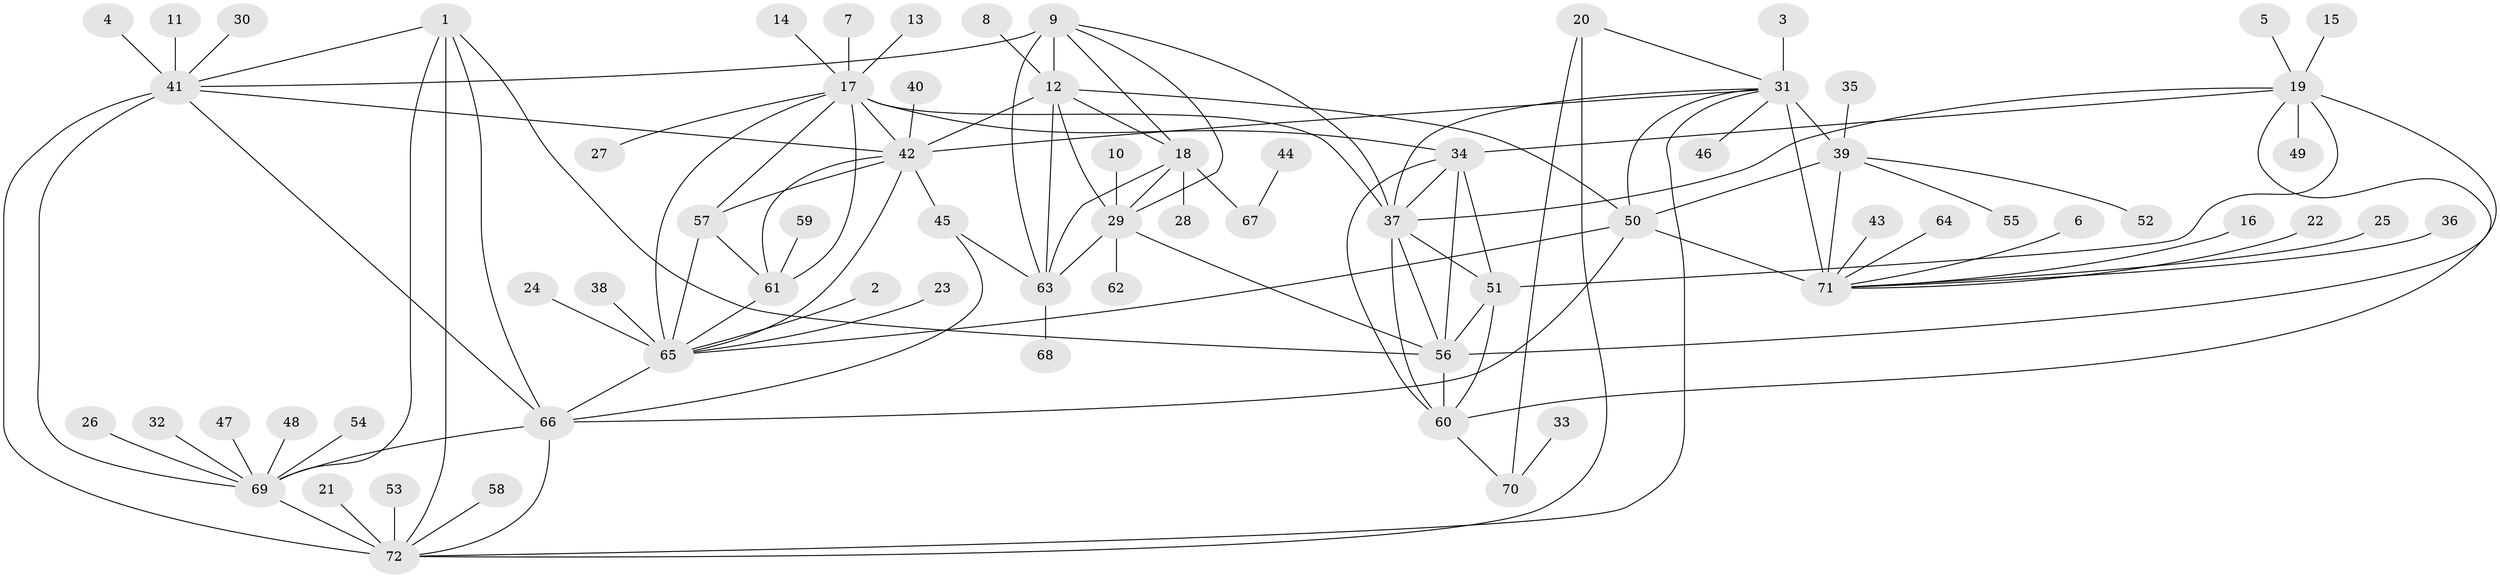 // original degree distribution, {8: 0.07142857142857142, 9: 0.06428571428571428, 10: 0.014285714285714285, 11: 0.05714285714285714, 6: 0.014285714285714285, 7: 0.014285714285714285, 14: 0.007142857142857143, 13: 0.007142857142857143, 2: 0.1357142857142857, 1: 0.5785714285714286, 4: 0.014285714285714285, 3: 0.02142857142857143}
// Generated by graph-tools (version 1.1) at 2025/02/03/09/25 03:02:41]
// undirected, 72 vertices, 117 edges
graph export_dot {
graph [start="1"]
  node [color=gray90,style=filled];
  1;
  2;
  3;
  4;
  5;
  6;
  7;
  8;
  9;
  10;
  11;
  12;
  13;
  14;
  15;
  16;
  17;
  18;
  19;
  20;
  21;
  22;
  23;
  24;
  25;
  26;
  27;
  28;
  29;
  30;
  31;
  32;
  33;
  34;
  35;
  36;
  37;
  38;
  39;
  40;
  41;
  42;
  43;
  44;
  45;
  46;
  47;
  48;
  49;
  50;
  51;
  52;
  53;
  54;
  55;
  56;
  57;
  58;
  59;
  60;
  61;
  62;
  63;
  64;
  65;
  66;
  67;
  68;
  69;
  70;
  71;
  72;
  1 -- 41 [weight=1.0];
  1 -- 56 [weight=1.0];
  1 -- 66 [weight=1.0];
  1 -- 69 [weight=2.0];
  1 -- 72 [weight=2.0];
  2 -- 65 [weight=1.0];
  3 -- 31 [weight=1.0];
  4 -- 41 [weight=1.0];
  5 -- 19 [weight=1.0];
  6 -- 71 [weight=1.0];
  7 -- 17 [weight=1.0];
  8 -- 12 [weight=1.0];
  9 -- 12 [weight=2.0];
  9 -- 18 [weight=1.0];
  9 -- 29 [weight=1.0];
  9 -- 37 [weight=1.0];
  9 -- 41 [weight=1.0];
  9 -- 63 [weight=2.0];
  10 -- 29 [weight=1.0];
  11 -- 41 [weight=1.0];
  12 -- 18 [weight=2.0];
  12 -- 29 [weight=2.0];
  12 -- 42 [weight=1.0];
  12 -- 50 [weight=1.0];
  12 -- 63 [weight=4.0];
  13 -- 17 [weight=1.0];
  14 -- 17 [weight=1.0];
  15 -- 19 [weight=1.0];
  16 -- 71 [weight=1.0];
  17 -- 27 [weight=1.0];
  17 -- 34 [weight=1.0];
  17 -- 37 [weight=1.0];
  17 -- 42 [weight=3.0];
  17 -- 57 [weight=3.0];
  17 -- 61 [weight=3.0];
  17 -- 65 [weight=3.0];
  18 -- 28 [weight=1.0];
  18 -- 29 [weight=1.0];
  18 -- 63 [weight=2.0];
  18 -- 67 [weight=1.0];
  19 -- 34 [weight=1.0];
  19 -- 37 [weight=1.0];
  19 -- 49 [weight=1.0];
  19 -- 51 [weight=1.0];
  19 -- 56 [weight=2.0];
  19 -- 60 [weight=1.0];
  20 -- 31 [weight=1.0];
  20 -- 70 [weight=1.0];
  20 -- 72 [weight=1.0];
  21 -- 72 [weight=1.0];
  22 -- 71 [weight=1.0];
  23 -- 65 [weight=1.0];
  24 -- 65 [weight=1.0];
  25 -- 71 [weight=1.0];
  26 -- 69 [weight=1.0];
  29 -- 56 [weight=1.0];
  29 -- 62 [weight=1.0];
  29 -- 63 [weight=2.0];
  30 -- 41 [weight=1.0];
  31 -- 37 [weight=1.0];
  31 -- 39 [weight=3.0];
  31 -- 42 [weight=1.0];
  31 -- 46 [weight=1.0];
  31 -- 50 [weight=3.0];
  31 -- 71 [weight=6.0];
  31 -- 72 [weight=1.0];
  32 -- 69 [weight=1.0];
  33 -- 70 [weight=1.0];
  34 -- 37 [weight=1.0];
  34 -- 51 [weight=1.0];
  34 -- 56 [weight=2.0];
  34 -- 60 [weight=1.0];
  35 -- 39 [weight=1.0];
  36 -- 71 [weight=1.0];
  37 -- 51 [weight=1.0];
  37 -- 56 [weight=2.0];
  37 -- 60 [weight=1.0];
  38 -- 65 [weight=1.0];
  39 -- 50 [weight=1.0];
  39 -- 52 [weight=1.0];
  39 -- 55 [weight=1.0];
  39 -- 71 [weight=2.0];
  40 -- 42 [weight=1.0];
  41 -- 42 [weight=1.0];
  41 -- 66 [weight=1.0];
  41 -- 69 [weight=2.0];
  41 -- 72 [weight=2.0];
  42 -- 45 [weight=1.0];
  42 -- 57 [weight=1.0];
  42 -- 61 [weight=1.0];
  42 -- 65 [weight=1.0];
  43 -- 71 [weight=1.0];
  44 -- 67 [weight=1.0];
  45 -- 63 [weight=1.0];
  45 -- 66 [weight=1.0];
  47 -- 69 [weight=1.0];
  48 -- 69 [weight=1.0];
  50 -- 65 [weight=1.0];
  50 -- 66 [weight=1.0];
  50 -- 71 [weight=2.0];
  51 -- 56 [weight=2.0];
  51 -- 60 [weight=1.0];
  53 -- 72 [weight=1.0];
  54 -- 69 [weight=1.0];
  56 -- 60 [weight=2.0];
  57 -- 61 [weight=1.0];
  57 -- 65 [weight=1.0];
  58 -- 72 [weight=1.0];
  59 -- 61 [weight=1.0];
  60 -- 70 [weight=1.0];
  61 -- 65 [weight=1.0];
  63 -- 68 [weight=1.0];
  64 -- 71 [weight=1.0];
  65 -- 66 [weight=1.0];
  66 -- 69 [weight=2.0];
  66 -- 72 [weight=2.0];
  69 -- 72 [weight=4.0];
}

